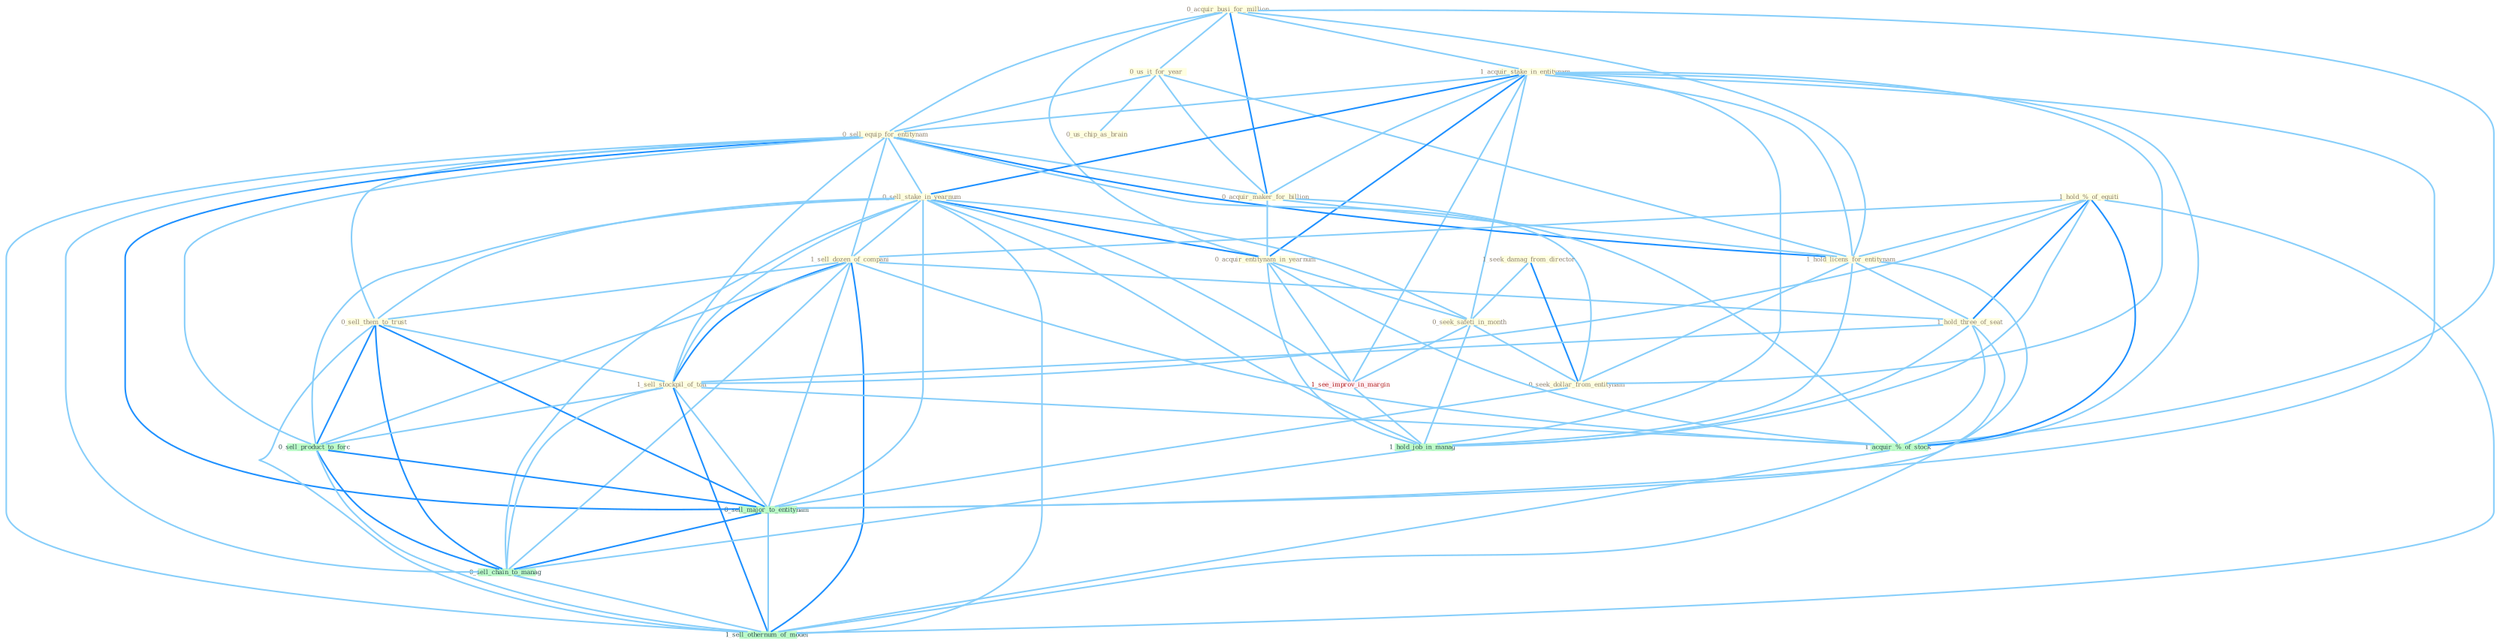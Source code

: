 Graph G{ 
    node
    [shape=polygon,style=filled,width=.5,height=.06,color="#BDFCC9",fixedsize=true,fontsize=4,
    fontcolor="#2f4f4f"];
    {node
    [color="#ffffe0", fontcolor="#8b7d6b"] "0_acquir_busi_for_million " "0_us_it_for_year " "1_acquir_stake_in_entitynam " "0_sell_equip_for_entitynam " "0_sell_stake_in_yearnum " "0_acquir_maker_for_billion " "1_hold_%_of_equiti " "0_acquir_entitynam_in_yearnum " "1_sell_dozen_of_compani " "0_sell_them_to_trust " "0_us_chip_as_brain " "1_seek_damag_from_director " "1_hold_licens_for_entitynam " "0_seek_safeti_in_month " "1_hold_three_of_seat " "1_sell_stockpil_of_ton " "0_seek_dollar_from_entitynam "}
{node [color="#fff0f5", fontcolor="#b22222"] "1_see_improv_in_margin "}
edge [color="#B0E2FF"];

	"0_acquir_busi_for_million " -- "0_us_it_for_year " [w="1", color="#87cefa" ];
	"0_acquir_busi_for_million " -- "1_acquir_stake_in_entitynam " [w="1", color="#87cefa" ];
	"0_acquir_busi_for_million " -- "0_sell_equip_for_entitynam " [w="1", color="#87cefa" ];
	"0_acquir_busi_for_million " -- "0_acquir_maker_for_billion " [w="2", color="#1e90ff" , len=0.8];
	"0_acquir_busi_for_million " -- "0_acquir_entitynam_in_yearnum " [w="1", color="#87cefa" ];
	"0_acquir_busi_for_million " -- "1_hold_licens_for_entitynam " [w="1", color="#87cefa" ];
	"0_acquir_busi_for_million " -- "1_acquir_%_of_stock " [w="1", color="#87cefa" ];
	"0_us_it_for_year " -- "0_sell_equip_for_entitynam " [w="1", color="#87cefa" ];
	"0_us_it_for_year " -- "0_acquir_maker_for_billion " [w="1", color="#87cefa" ];
	"0_us_it_for_year " -- "0_us_chip_as_brain " [w="1", color="#87cefa" ];
	"0_us_it_for_year " -- "1_hold_licens_for_entitynam " [w="1", color="#87cefa" ];
	"1_acquir_stake_in_entitynam " -- "0_sell_equip_for_entitynam " [w="1", color="#87cefa" ];
	"1_acquir_stake_in_entitynam " -- "0_sell_stake_in_yearnum " [w="2", color="#1e90ff" , len=0.8];
	"1_acquir_stake_in_entitynam " -- "0_acquir_maker_for_billion " [w="1", color="#87cefa" ];
	"1_acquir_stake_in_entitynam " -- "0_acquir_entitynam_in_yearnum " [w="2", color="#1e90ff" , len=0.8];
	"1_acquir_stake_in_entitynam " -- "1_hold_licens_for_entitynam " [w="1", color="#87cefa" ];
	"1_acquir_stake_in_entitynam " -- "0_seek_safeti_in_month " [w="1", color="#87cefa" ];
	"1_acquir_stake_in_entitynam " -- "0_seek_dollar_from_entitynam " [w="1", color="#87cefa" ];
	"1_acquir_stake_in_entitynam " -- "1_see_improv_in_margin " [w="1", color="#87cefa" ];
	"1_acquir_stake_in_entitynam " -- "1_acquir_%_of_stock " [w="1", color="#87cefa" ];
	"1_acquir_stake_in_entitynam " -- "1_hold_job_in_manag " [w="1", color="#87cefa" ];
	"1_acquir_stake_in_entitynam " -- "0_sell_major_to_entitynam " [w="1", color="#87cefa" ];
	"0_sell_equip_for_entitynam " -- "0_sell_stake_in_yearnum " [w="1", color="#87cefa" ];
	"0_sell_equip_for_entitynam " -- "0_acquir_maker_for_billion " [w="1", color="#87cefa" ];
	"0_sell_equip_for_entitynam " -- "1_sell_dozen_of_compani " [w="1", color="#87cefa" ];
	"0_sell_equip_for_entitynam " -- "0_sell_them_to_trust " [w="1", color="#87cefa" ];
	"0_sell_equip_for_entitynam " -- "1_hold_licens_for_entitynam " [w="2", color="#1e90ff" , len=0.8];
	"0_sell_equip_for_entitynam " -- "1_sell_stockpil_of_ton " [w="1", color="#87cefa" ];
	"0_sell_equip_for_entitynam " -- "0_seek_dollar_from_entitynam " [w="1", color="#87cefa" ];
	"0_sell_equip_for_entitynam " -- "0_sell_product_to_forc " [w="1", color="#87cefa" ];
	"0_sell_equip_for_entitynam " -- "0_sell_major_to_entitynam " [w="2", color="#1e90ff" , len=0.8];
	"0_sell_equip_for_entitynam " -- "0_sell_chain_to_manag " [w="1", color="#87cefa" ];
	"0_sell_equip_for_entitynam " -- "1_sell_othernum_of_model " [w="1", color="#87cefa" ];
	"0_sell_stake_in_yearnum " -- "0_acquir_entitynam_in_yearnum " [w="2", color="#1e90ff" , len=0.8];
	"0_sell_stake_in_yearnum " -- "1_sell_dozen_of_compani " [w="1", color="#87cefa" ];
	"0_sell_stake_in_yearnum " -- "0_sell_them_to_trust " [w="1", color="#87cefa" ];
	"0_sell_stake_in_yearnum " -- "0_seek_safeti_in_month " [w="1", color="#87cefa" ];
	"0_sell_stake_in_yearnum " -- "1_sell_stockpil_of_ton " [w="1", color="#87cefa" ];
	"0_sell_stake_in_yearnum " -- "1_see_improv_in_margin " [w="1", color="#87cefa" ];
	"0_sell_stake_in_yearnum " -- "1_hold_job_in_manag " [w="1", color="#87cefa" ];
	"0_sell_stake_in_yearnum " -- "0_sell_product_to_forc " [w="1", color="#87cefa" ];
	"0_sell_stake_in_yearnum " -- "0_sell_major_to_entitynam " [w="1", color="#87cefa" ];
	"0_sell_stake_in_yearnum " -- "0_sell_chain_to_manag " [w="1", color="#87cefa" ];
	"0_sell_stake_in_yearnum " -- "1_sell_othernum_of_model " [w="1", color="#87cefa" ];
	"0_acquir_maker_for_billion " -- "0_acquir_entitynam_in_yearnum " [w="1", color="#87cefa" ];
	"0_acquir_maker_for_billion " -- "1_hold_licens_for_entitynam " [w="1", color="#87cefa" ];
	"0_acquir_maker_for_billion " -- "1_acquir_%_of_stock " [w="1", color="#87cefa" ];
	"1_hold_%_of_equiti " -- "1_sell_dozen_of_compani " [w="1", color="#87cefa" ];
	"1_hold_%_of_equiti " -- "1_hold_licens_for_entitynam " [w="1", color="#87cefa" ];
	"1_hold_%_of_equiti " -- "1_hold_three_of_seat " [w="2", color="#1e90ff" , len=0.8];
	"1_hold_%_of_equiti " -- "1_sell_stockpil_of_ton " [w="1", color="#87cefa" ];
	"1_hold_%_of_equiti " -- "1_acquir_%_of_stock " [w="2", color="#1e90ff" , len=0.8];
	"1_hold_%_of_equiti " -- "1_hold_job_in_manag " [w="1", color="#87cefa" ];
	"1_hold_%_of_equiti " -- "1_sell_othernum_of_model " [w="1", color="#87cefa" ];
	"0_acquir_entitynam_in_yearnum " -- "0_seek_safeti_in_month " [w="1", color="#87cefa" ];
	"0_acquir_entitynam_in_yearnum " -- "1_see_improv_in_margin " [w="1", color="#87cefa" ];
	"0_acquir_entitynam_in_yearnum " -- "1_acquir_%_of_stock " [w="1", color="#87cefa" ];
	"0_acquir_entitynam_in_yearnum " -- "1_hold_job_in_manag " [w="1", color="#87cefa" ];
	"1_sell_dozen_of_compani " -- "0_sell_them_to_trust " [w="1", color="#87cefa" ];
	"1_sell_dozen_of_compani " -- "1_hold_three_of_seat " [w="1", color="#87cefa" ];
	"1_sell_dozen_of_compani " -- "1_sell_stockpil_of_ton " [w="2", color="#1e90ff" , len=0.8];
	"1_sell_dozen_of_compani " -- "1_acquir_%_of_stock " [w="1", color="#87cefa" ];
	"1_sell_dozen_of_compani " -- "0_sell_product_to_forc " [w="1", color="#87cefa" ];
	"1_sell_dozen_of_compani " -- "0_sell_major_to_entitynam " [w="1", color="#87cefa" ];
	"1_sell_dozen_of_compani " -- "0_sell_chain_to_manag " [w="1", color="#87cefa" ];
	"1_sell_dozen_of_compani " -- "1_sell_othernum_of_model " [w="2", color="#1e90ff" , len=0.8];
	"0_sell_them_to_trust " -- "1_sell_stockpil_of_ton " [w="1", color="#87cefa" ];
	"0_sell_them_to_trust " -- "0_sell_product_to_forc " [w="2", color="#1e90ff" , len=0.8];
	"0_sell_them_to_trust " -- "0_sell_major_to_entitynam " [w="2", color="#1e90ff" , len=0.8];
	"0_sell_them_to_trust " -- "0_sell_chain_to_manag " [w="2", color="#1e90ff" , len=0.8];
	"0_sell_them_to_trust " -- "1_sell_othernum_of_model " [w="1", color="#87cefa" ];
	"1_seek_damag_from_director " -- "0_seek_safeti_in_month " [w="1", color="#87cefa" ];
	"1_seek_damag_from_director " -- "0_seek_dollar_from_entitynam " [w="2", color="#1e90ff" , len=0.8];
	"1_hold_licens_for_entitynam " -- "1_hold_three_of_seat " [w="1", color="#87cefa" ];
	"1_hold_licens_for_entitynam " -- "0_seek_dollar_from_entitynam " [w="1", color="#87cefa" ];
	"1_hold_licens_for_entitynam " -- "1_hold_job_in_manag " [w="1", color="#87cefa" ];
	"1_hold_licens_for_entitynam " -- "0_sell_major_to_entitynam " [w="1", color="#87cefa" ];
	"0_seek_safeti_in_month " -- "0_seek_dollar_from_entitynam " [w="1", color="#87cefa" ];
	"0_seek_safeti_in_month " -- "1_see_improv_in_margin " [w="1", color="#87cefa" ];
	"0_seek_safeti_in_month " -- "1_hold_job_in_manag " [w="1", color="#87cefa" ];
	"1_hold_three_of_seat " -- "1_sell_stockpil_of_ton " [w="1", color="#87cefa" ];
	"1_hold_three_of_seat " -- "1_acquir_%_of_stock " [w="1", color="#87cefa" ];
	"1_hold_three_of_seat " -- "1_hold_job_in_manag " [w="1", color="#87cefa" ];
	"1_hold_three_of_seat " -- "1_sell_othernum_of_model " [w="1", color="#87cefa" ];
	"1_sell_stockpil_of_ton " -- "1_acquir_%_of_stock " [w="1", color="#87cefa" ];
	"1_sell_stockpil_of_ton " -- "0_sell_product_to_forc " [w="1", color="#87cefa" ];
	"1_sell_stockpil_of_ton " -- "0_sell_major_to_entitynam " [w="1", color="#87cefa" ];
	"1_sell_stockpil_of_ton " -- "0_sell_chain_to_manag " [w="1", color="#87cefa" ];
	"1_sell_stockpil_of_ton " -- "1_sell_othernum_of_model " [w="2", color="#1e90ff" , len=0.8];
	"0_seek_dollar_from_entitynam " -- "0_sell_major_to_entitynam " [w="1", color="#87cefa" ];
	"1_see_improv_in_margin " -- "1_hold_job_in_manag " [w="1", color="#87cefa" ];
	"1_acquir_%_of_stock " -- "1_sell_othernum_of_model " [w="1", color="#87cefa" ];
	"1_hold_job_in_manag " -- "0_sell_chain_to_manag " [w="1", color="#87cefa" ];
	"0_sell_product_to_forc " -- "0_sell_major_to_entitynam " [w="2", color="#1e90ff" , len=0.8];
	"0_sell_product_to_forc " -- "0_sell_chain_to_manag " [w="2", color="#1e90ff" , len=0.8];
	"0_sell_product_to_forc " -- "1_sell_othernum_of_model " [w="1", color="#87cefa" ];
	"0_sell_major_to_entitynam " -- "0_sell_chain_to_manag " [w="2", color="#1e90ff" , len=0.8];
	"0_sell_major_to_entitynam " -- "1_sell_othernum_of_model " [w="1", color="#87cefa" ];
	"0_sell_chain_to_manag " -- "1_sell_othernum_of_model " [w="1", color="#87cefa" ];
}